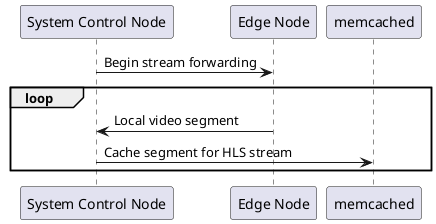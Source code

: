 @startuml

"System Control Node" -> "Edge Node": Begin stream forwarding

loop
"Edge Node" -> "System Control Node": Local video segment

"System Control Node" -> "memcached": Cache segment for HLS stream
end

@enduml
